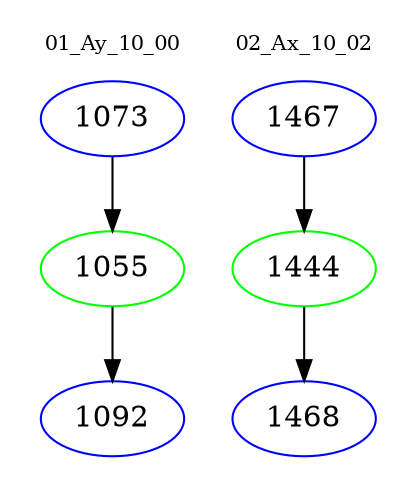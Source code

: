 digraph{
subgraph cluster_0 {
color = white
label = "01_Ay_10_00";
fontsize=10;
T0_1073 [label="1073", color="blue"]
T0_1073 -> T0_1055 [color="black"]
T0_1055 [label="1055", color="green"]
T0_1055 -> T0_1092 [color="black"]
T0_1092 [label="1092", color="blue"]
}
subgraph cluster_1 {
color = white
label = "02_Ax_10_02";
fontsize=10;
T1_1467 [label="1467", color="blue"]
T1_1467 -> T1_1444 [color="black"]
T1_1444 [label="1444", color="green"]
T1_1444 -> T1_1468 [color="black"]
T1_1468 [label="1468", color="blue"]
}
}
